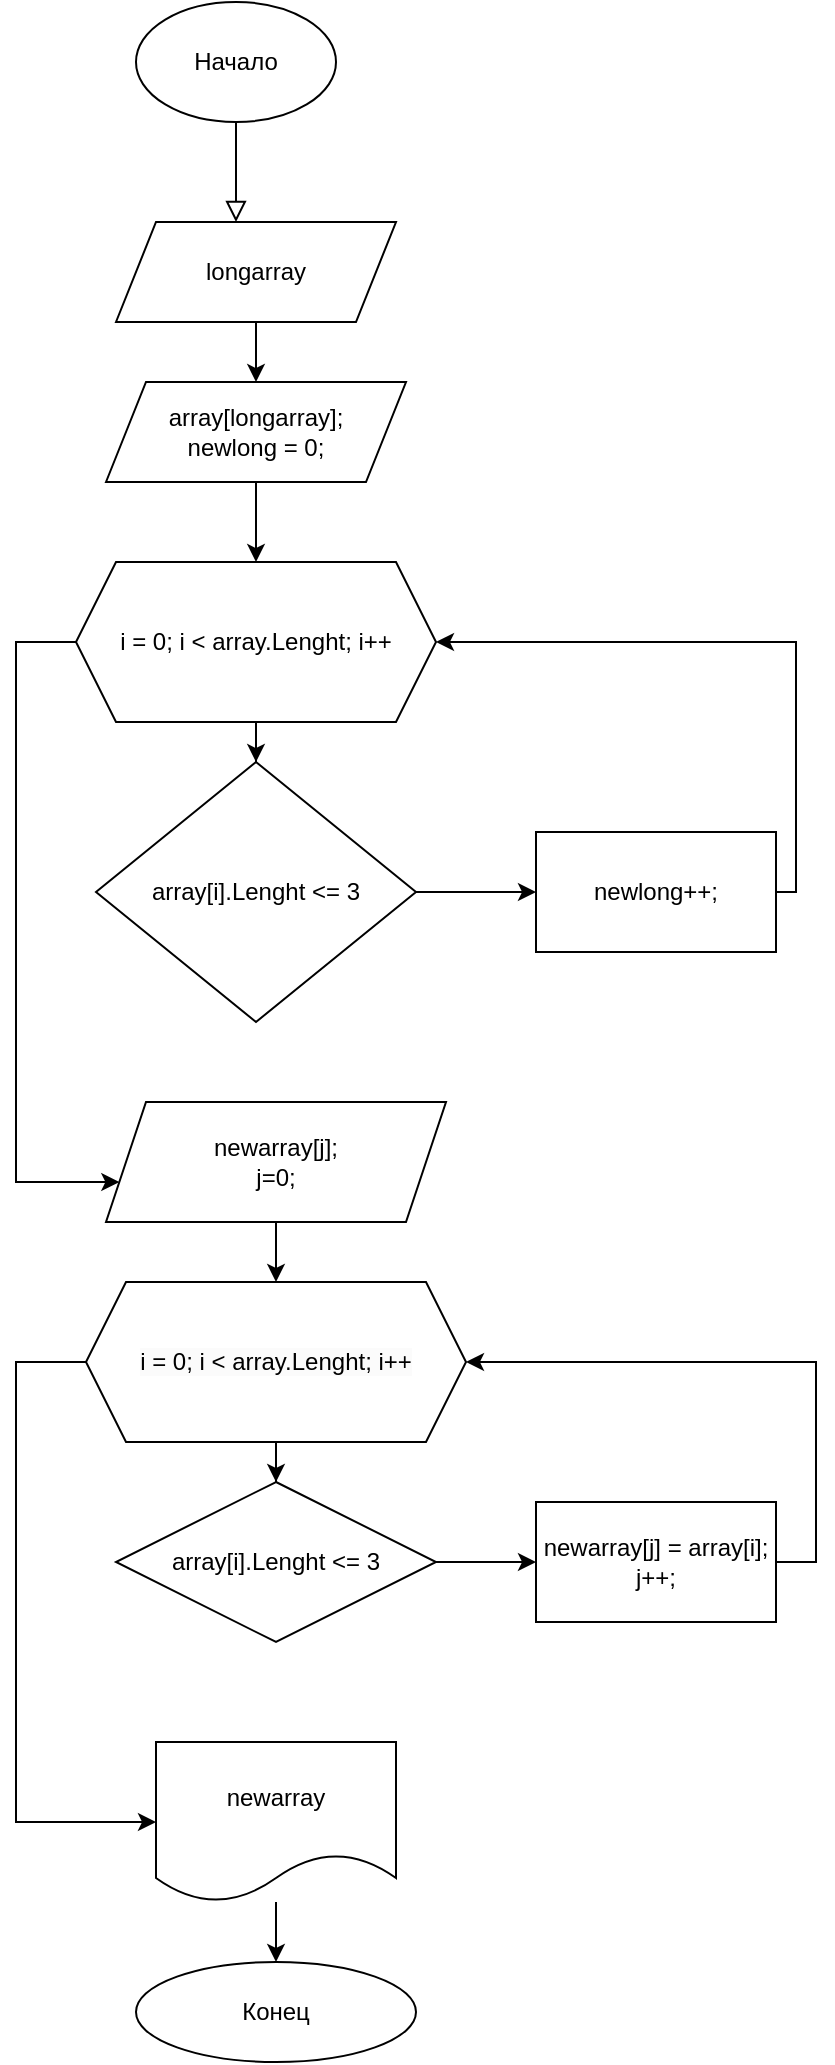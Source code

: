 <mxfile version="21.1.4" type="device">
  <diagram id="C5RBs43oDa-KdzZeNtuy" name="Page-1">
    <mxGraphModel dx="1033" dy="618" grid="1" gridSize="10" guides="1" tooltips="1" connect="1" arrows="1" fold="1" page="1" pageScale="1" pageWidth="827" pageHeight="1169" math="0" shadow="0">
      <root>
        <mxCell id="WIyWlLk6GJQsqaUBKTNV-0" />
        <mxCell id="WIyWlLk6GJQsqaUBKTNV-1" parent="WIyWlLk6GJQsqaUBKTNV-0" />
        <mxCell id="WIyWlLk6GJQsqaUBKTNV-2" value="" style="rounded=0;html=1;jettySize=auto;orthogonalLoop=1;fontSize=11;endArrow=block;endFill=0;endSize=8;strokeWidth=1;shadow=0;labelBackgroundColor=none;edgeStyle=orthogonalEdgeStyle;" parent="WIyWlLk6GJQsqaUBKTNV-1" edge="1">
          <mxGeometry relative="1" as="geometry">
            <mxPoint x="220" y="120" as="sourcePoint" />
            <mxPoint x="220" y="170.0" as="targetPoint" />
          </mxGeometry>
        </mxCell>
        <mxCell id="LoQnh8xhMpJYaCkiyBuK-0" value="Начало" style="ellipse;whiteSpace=wrap;html=1;" vertex="1" parent="WIyWlLk6GJQsqaUBKTNV-1">
          <mxGeometry x="170" y="60" width="100" height="60" as="geometry" />
        </mxCell>
        <mxCell id="LoQnh8xhMpJYaCkiyBuK-3" value="" style="edgeStyle=orthogonalEdgeStyle;rounded=0;orthogonalLoop=1;jettySize=auto;html=1;" edge="1" parent="WIyWlLk6GJQsqaUBKTNV-1" source="LoQnh8xhMpJYaCkiyBuK-1" target="LoQnh8xhMpJYaCkiyBuK-2">
          <mxGeometry relative="1" as="geometry" />
        </mxCell>
        <mxCell id="LoQnh8xhMpJYaCkiyBuK-1" value="longarray" style="shape=parallelogram;perimeter=parallelogramPerimeter;whiteSpace=wrap;html=1;fixedSize=1;" vertex="1" parent="WIyWlLk6GJQsqaUBKTNV-1">
          <mxGeometry x="160" y="170" width="140" height="50" as="geometry" />
        </mxCell>
        <mxCell id="LoQnh8xhMpJYaCkiyBuK-5" value="" style="edgeStyle=orthogonalEdgeStyle;rounded=0;orthogonalLoop=1;jettySize=auto;html=1;" edge="1" parent="WIyWlLk6GJQsqaUBKTNV-1" source="LoQnh8xhMpJYaCkiyBuK-2" target="LoQnh8xhMpJYaCkiyBuK-4">
          <mxGeometry relative="1" as="geometry" />
        </mxCell>
        <mxCell id="LoQnh8xhMpJYaCkiyBuK-2" value="array[longarray];&lt;br&gt;newlong = 0;" style="shape=parallelogram;perimeter=parallelogramPerimeter;whiteSpace=wrap;html=1;fixedSize=1;" vertex="1" parent="WIyWlLk6GJQsqaUBKTNV-1">
          <mxGeometry x="155" y="250" width="150" height="50" as="geometry" />
        </mxCell>
        <mxCell id="LoQnh8xhMpJYaCkiyBuK-13" value="" style="edgeStyle=orthogonalEdgeStyle;rounded=0;orthogonalLoop=1;jettySize=auto;html=1;" edge="1" parent="WIyWlLk6GJQsqaUBKTNV-1" source="LoQnh8xhMpJYaCkiyBuK-4" target="LoQnh8xhMpJYaCkiyBuK-12">
          <mxGeometry relative="1" as="geometry" />
        </mxCell>
        <mxCell id="LoQnh8xhMpJYaCkiyBuK-18" value="" style="edgeStyle=orthogonalEdgeStyle;rounded=0;orthogonalLoop=1;jettySize=auto;html=1;" edge="1" parent="WIyWlLk6GJQsqaUBKTNV-1" source="LoQnh8xhMpJYaCkiyBuK-4" target="LoQnh8xhMpJYaCkiyBuK-17">
          <mxGeometry relative="1" as="geometry">
            <Array as="points">
              <mxPoint x="110" y="380" />
              <mxPoint x="110" y="650" />
            </Array>
          </mxGeometry>
        </mxCell>
        <mxCell id="LoQnh8xhMpJYaCkiyBuK-4" value="i = 0; i &amp;lt; array.Lenght; i++" style="shape=hexagon;perimeter=hexagonPerimeter2;whiteSpace=wrap;html=1;fixedSize=1;" vertex="1" parent="WIyWlLk6GJQsqaUBKTNV-1">
          <mxGeometry x="140" y="340" width="180" height="80" as="geometry" />
        </mxCell>
        <mxCell id="LoQnh8xhMpJYaCkiyBuK-15" value="" style="edgeStyle=orthogonalEdgeStyle;rounded=0;orthogonalLoop=1;jettySize=auto;html=1;" edge="1" parent="WIyWlLk6GJQsqaUBKTNV-1" source="LoQnh8xhMpJYaCkiyBuK-12" target="LoQnh8xhMpJYaCkiyBuK-14">
          <mxGeometry relative="1" as="geometry" />
        </mxCell>
        <mxCell id="LoQnh8xhMpJYaCkiyBuK-12" value="array[i].Lenght &amp;lt;= 3" style="rhombus;whiteSpace=wrap;html=1;" vertex="1" parent="WIyWlLk6GJQsqaUBKTNV-1">
          <mxGeometry x="150" y="440" width="160" height="130" as="geometry" />
        </mxCell>
        <mxCell id="LoQnh8xhMpJYaCkiyBuK-16" style="edgeStyle=orthogonalEdgeStyle;rounded=0;orthogonalLoop=1;jettySize=auto;html=1;entryX=1;entryY=0.5;entryDx=0;entryDy=0;" edge="1" parent="WIyWlLk6GJQsqaUBKTNV-1" source="LoQnh8xhMpJYaCkiyBuK-14" target="LoQnh8xhMpJYaCkiyBuK-4">
          <mxGeometry relative="1" as="geometry">
            <Array as="points">
              <mxPoint x="500" y="505" />
              <mxPoint x="500" y="380" />
            </Array>
          </mxGeometry>
        </mxCell>
        <mxCell id="LoQnh8xhMpJYaCkiyBuK-14" value="newlong++;" style="whiteSpace=wrap;html=1;" vertex="1" parent="WIyWlLk6GJQsqaUBKTNV-1">
          <mxGeometry x="370" y="475" width="120" height="60" as="geometry" />
        </mxCell>
        <mxCell id="LoQnh8xhMpJYaCkiyBuK-21" value="" style="edgeStyle=orthogonalEdgeStyle;rounded=0;orthogonalLoop=1;jettySize=auto;html=1;" edge="1" parent="WIyWlLk6GJQsqaUBKTNV-1" source="LoQnh8xhMpJYaCkiyBuK-17" target="LoQnh8xhMpJYaCkiyBuK-20">
          <mxGeometry relative="1" as="geometry" />
        </mxCell>
        <mxCell id="LoQnh8xhMpJYaCkiyBuK-17" value="newarray[j];&lt;br&gt;j=0;" style="shape=parallelogram;perimeter=parallelogramPerimeter;whiteSpace=wrap;html=1;fixedSize=1;" vertex="1" parent="WIyWlLk6GJQsqaUBKTNV-1">
          <mxGeometry x="155" y="610" width="170" height="60" as="geometry" />
        </mxCell>
        <mxCell id="LoQnh8xhMpJYaCkiyBuK-23" value="" style="edgeStyle=orthogonalEdgeStyle;rounded=0;orthogonalLoop=1;jettySize=auto;html=1;" edge="1" parent="WIyWlLk6GJQsqaUBKTNV-1" source="LoQnh8xhMpJYaCkiyBuK-20" target="LoQnh8xhMpJYaCkiyBuK-22">
          <mxGeometry relative="1" as="geometry" />
        </mxCell>
        <mxCell id="LoQnh8xhMpJYaCkiyBuK-28" value="" style="edgeStyle=orthogonalEdgeStyle;rounded=0;orthogonalLoop=1;jettySize=auto;html=1;" edge="1" parent="WIyWlLk6GJQsqaUBKTNV-1" source="LoQnh8xhMpJYaCkiyBuK-20" target="LoQnh8xhMpJYaCkiyBuK-27">
          <mxGeometry relative="1" as="geometry">
            <Array as="points">
              <mxPoint x="110" y="740" />
              <mxPoint x="110" y="970" />
            </Array>
          </mxGeometry>
        </mxCell>
        <mxCell id="LoQnh8xhMpJYaCkiyBuK-20" value="&lt;meta charset=&quot;utf-8&quot;&gt;&lt;span style=&quot;color: rgb(0, 0, 0); font-family: Helvetica; font-size: 12px; font-style: normal; font-variant-ligatures: normal; font-variant-caps: normal; font-weight: 400; letter-spacing: normal; orphans: 2; text-align: center; text-indent: 0px; text-transform: none; widows: 2; word-spacing: 0px; -webkit-text-stroke-width: 0px; background-color: rgb(251, 251, 251); text-decoration-thickness: initial; text-decoration-style: initial; text-decoration-color: initial; float: none; display: inline !important;&quot;&gt;i = 0; i &amp;lt; array.Lenght; i++&lt;/span&gt;" style="shape=hexagon;perimeter=hexagonPerimeter2;whiteSpace=wrap;html=1;fixedSize=1;" vertex="1" parent="WIyWlLk6GJQsqaUBKTNV-1">
          <mxGeometry x="145" y="700" width="190" height="80" as="geometry" />
        </mxCell>
        <mxCell id="LoQnh8xhMpJYaCkiyBuK-25" value="" style="edgeStyle=orthogonalEdgeStyle;rounded=0;orthogonalLoop=1;jettySize=auto;html=1;" edge="1" parent="WIyWlLk6GJQsqaUBKTNV-1" source="LoQnh8xhMpJYaCkiyBuK-22" target="LoQnh8xhMpJYaCkiyBuK-24">
          <mxGeometry relative="1" as="geometry" />
        </mxCell>
        <mxCell id="LoQnh8xhMpJYaCkiyBuK-22" value="array[i].Lenght &amp;lt;= 3" style="rhombus;whiteSpace=wrap;html=1;" vertex="1" parent="WIyWlLk6GJQsqaUBKTNV-1">
          <mxGeometry x="160" y="800" width="160" height="80" as="geometry" />
        </mxCell>
        <mxCell id="LoQnh8xhMpJYaCkiyBuK-26" style="edgeStyle=orthogonalEdgeStyle;rounded=0;orthogonalLoop=1;jettySize=auto;html=1;entryX=1;entryY=0.5;entryDx=0;entryDy=0;" edge="1" parent="WIyWlLk6GJQsqaUBKTNV-1" source="LoQnh8xhMpJYaCkiyBuK-24" target="LoQnh8xhMpJYaCkiyBuK-20">
          <mxGeometry relative="1" as="geometry">
            <Array as="points">
              <mxPoint x="510" y="840" />
              <mxPoint x="510" y="740" />
            </Array>
          </mxGeometry>
        </mxCell>
        <mxCell id="LoQnh8xhMpJYaCkiyBuK-24" value="newarray[j] = array[i];&lt;br&gt;j++;" style="whiteSpace=wrap;html=1;" vertex="1" parent="WIyWlLk6GJQsqaUBKTNV-1">
          <mxGeometry x="370" y="810" width="120" height="60" as="geometry" />
        </mxCell>
        <mxCell id="LoQnh8xhMpJYaCkiyBuK-30" value="" style="edgeStyle=orthogonalEdgeStyle;rounded=0;orthogonalLoop=1;jettySize=auto;html=1;" edge="1" parent="WIyWlLk6GJQsqaUBKTNV-1" source="LoQnh8xhMpJYaCkiyBuK-27" target="LoQnh8xhMpJYaCkiyBuK-29">
          <mxGeometry relative="1" as="geometry" />
        </mxCell>
        <mxCell id="LoQnh8xhMpJYaCkiyBuK-27" value="newarray" style="shape=document;whiteSpace=wrap;html=1;boundedLbl=1;" vertex="1" parent="WIyWlLk6GJQsqaUBKTNV-1">
          <mxGeometry x="180" y="930" width="120" height="80" as="geometry" />
        </mxCell>
        <mxCell id="LoQnh8xhMpJYaCkiyBuK-29" value="Конец" style="ellipse;whiteSpace=wrap;html=1;" vertex="1" parent="WIyWlLk6GJQsqaUBKTNV-1">
          <mxGeometry x="170" y="1040" width="140" height="50" as="geometry" />
        </mxCell>
      </root>
    </mxGraphModel>
  </diagram>
</mxfile>

